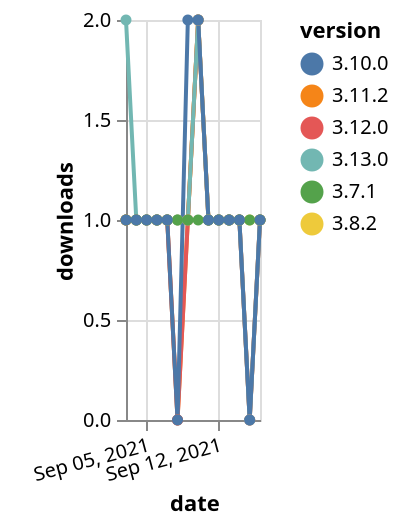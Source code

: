 {"$schema": "https://vega.github.io/schema/vega-lite/v5.json", "description": "A simple bar chart with embedded data.", "data": {"values": [{"date": "2021-09-03", "total": 147, "delta": 1, "version": "3.11.2"}, {"date": "2021-09-04", "total": 148, "delta": 1, "version": "3.11.2"}, {"date": "2021-09-05", "total": 149, "delta": 1, "version": "3.11.2"}, {"date": "2021-09-06", "total": 150, "delta": 1, "version": "3.11.2"}, {"date": "2021-09-07", "total": 151, "delta": 1, "version": "3.11.2"}, {"date": "2021-09-08", "total": 151, "delta": 0, "version": "3.11.2"}, {"date": "2021-09-09", "total": 152, "delta": 1, "version": "3.11.2"}, {"date": "2021-09-10", "total": 154, "delta": 2, "version": "3.11.2"}, {"date": "2021-09-11", "total": 155, "delta": 1, "version": "3.11.2"}, {"date": "2021-09-12", "total": 156, "delta": 1, "version": "3.11.2"}, {"date": "2021-09-13", "total": 157, "delta": 1, "version": "3.11.2"}, {"date": "2021-09-14", "total": 158, "delta": 1, "version": "3.11.2"}, {"date": "2021-09-15", "total": 158, "delta": 0, "version": "3.11.2"}, {"date": "2021-09-16", "total": 159, "delta": 1, "version": "3.11.2"}, {"date": "2021-09-03", "total": 178, "delta": 1, "version": "3.8.2"}, {"date": "2021-09-04", "total": 179, "delta": 1, "version": "3.8.2"}, {"date": "2021-09-05", "total": 180, "delta": 1, "version": "3.8.2"}, {"date": "2021-09-06", "total": 181, "delta": 1, "version": "3.8.2"}, {"date": "2021-09-07", "total": 182, "delta": 1, "version": "3.8.2"}, {"date": "2021-09-08", "total": 183, "delta": 1, "version": "3.8.2"}, {"date": "2021-09-09", "total": 184, "delta": 1, "version": "3.8.2"}, {"date": "2021-09-10", "total": 186, "delta": 2, "version": "3.8.2"}, {"date": "2021-09-11", "total": 187, "delta": 1, "version": "3.8.2"}, {"date": "2021-09-12", "total": 188, "delta": 1, "version": "3.8.2"}, {"date": "2021-09-13", "total": 189, "delta": 1, "version": "3.8.2"}, {"date": "2021-09-14", "total": 190, "delta": 1, "version": "3.8.2"}, {"date": "2021-09-15", "total": 191, "delta": 1, "version": "3.8.2"}, {"date": "2021-09-16", "total": 192, "delta": 1, "version": "3.8.2"}, {"date": "2021-09-03", "total": 158, "delta": 1, "version": "3.12.0"}, {"date": "2021-09-04", "total": 159, "delta": 1, "version": "3.12.0"}, {"date": "2021-09-05", "total": 160, "delta": 1, "version": "3.12.0"}, {"date": "2021-09-06", "total": 161, "delta": 1, "version": "3.12.0"}, {"date": "2021-09-07", "total": 162, "delta": 1, "version": "3.12.0"}, {"date": "2021-09-08", "total": 162, "delta": 0, "version": "3.12.0"}, {"date": "2021-09-09", "total": 163, "delta": 1, "version": "3.12.0"}, {"date": "2021-09-10", "total": 165, "delta": 2, "version": "3.12.0"}, {"date": "2021-09-11", "total": 166, "delta": 1, "version": "3.12.0"}, {"date": "2021-09-12", "total": 167, "delta": 1, "version": "3.12.0"}, {"date": "2021-09-13", "total": 168, "delta": 1, "version": "3.12.0"}, {"date": "2021-09-14", "total": 169, "delta": 1, "version": "3.12.0"}, {"date": "2021-09-15", "total": 169, "delta": 0, "version": "3.12.0"}, {"date": "2021-09-16", "total": 170, "delta": 1, "version": "3.12.0"}, {"date": "2021-09-03", "total": 111, "delta": 2, "version": "3.13.0"}, {"date": "2021-09-04", "total": 112, "delta": 1, "version": "3.13.0"}, {"date": "2021-09-05", "total": 113, "delta": 1, "version": "3.13.0"}, {"date": "2021-09-06", "total": 114, "delta": 1, "version": "3.13.0"}, {"date": "2021-09-07", "total": 115, "delta": 1, "version": "3.13.0"}, {"date": "2021-09-08", "total": 116, "delta": 1, "version": "3.13.0"}, {"date": "2021-09-09", "total": 117, "delta": 1, "version": "3.13.0"}, {"date": "2021-09-10", "total": 119, "delta": 2, "version": "3.13.0"}, {"date": "2021-09-11", "total": 120, "delta": 1, "version": "3.13.0"}, {"date": "2021-09-12", "total": 121, "delta": 1, "version": "3.13.0"}, {"date": "2021-09-13", "total": 122, "delta": 1, "version": "3.13.0"}, {"date": "2021-09-14", "total": 123, "delta": 1, "version": "3.13.0"}, {"date": "2021-09-15", "total": 123, "delta": 0, "version": "3.13.0"}, {"date": "2021-09-16", "total": 124, "delta": 1, "version": "3.13.0"}, {"date": "2021-09-03", "total": 220, "delta": 1, "version": "3.7.1"}, {"date": "2021-09-04", "total": 221, "delta": 1, "version": "3.7.1"}, {"date": "2021-09-05", "total": 222, "delta": 1, "version": "3.7.1"}, {"date": "2021-09-06", "total": 223, "delta": 1, "version": "3.7.1"}, {"date": "2021-09-07", "total": 224, "delta": 1, "version": "3.7.1"}, {"date": "2021-09-08", "total": 225, "delta": 1, "version": "3.7.1"}, {"date": "2021-09-09", "total": 226, "delta": 1, "version": "3.7.1"}, {"date": "2021-09-10", "total": 227, "delta": 1, "version": "3.7.1"}, {"date": "2021-09-11", "total": 228, "delta": 1, "version": "3.7.1"}, {"date": "2021-09-12", "total": 229, "delta": 1, "version": "3.7.1"}, {"date": "2021-09-13", "total": 230, "delta": 1, "version": "3.7.1"}, {"date": "2021-09-14", "total": 231, "delta": 1, "version": "3.7.1"}, {"date": "2021-09-15", "total": 232, "delta": 1, "version": "3.7.1"}, {"date": "2021-09-16", "total": 233, "delta": 1, "version": "3.7.1"}, {"date": "2021-09-03", "total": 161, "delta": 1, "version": "3.10.0"}, {"date": "2021-09-04", "total": 162, "delta": 1, "version": "3.10.0"}, {"date": "2021-09-05", "total": 163, "delta": 1, "version": "3.10.0"}, {"date": "2021-09-06", "total": 164, "delta": 1, "version": "3.10.0"}, {"date": "2021-09-07", "total": 165, "delta": 1, "version": "3.10.0"}, {"date": "2021-09-08", "total": 165, "delta": 0, "version": "3.10.0"}, {"date": "2021-09-09", "total": 167, "delta": 2, "version": "3.10.0"}, {"date": "2021-09-10", "total": 169, "delta": 2, "version": "3.10.0"}, {"date": "2021-09-11", "total": 170, "delta": 1, "version": "3.10.0"}, {"date": "2021-09-12", "total": 171, "delta": 1, "version": "3.10.0"}, {"date": "2021-09-13", "total": 172, "delta": 1, "version": "3.10.0"}, {"date": "2021-09-14", "total": 173, "delta": 1, "version": "3.10.0"}, {"date": "2021-09-15", "total": 173, "delta": 0, "version": "3.10.0"}, {"date": "2021-09-16", "total": 174, "delta": 1, "version": "3.10.0"}]}, "width": "container", "mark": {"type": "line", "point": {"filled": true}}, "encoding": {"x": {"field": "date", "type": "temporal", "timeUnit": "yearmonthdate", "title": "date", "axis": {"labelAngle": -15}}, "y": {"field": "delta", "type": "quantitative", "title": "downloads"}, "color": {"field": "version", "type": "nominal"}, "tooltip": {"field": "delta"}}}